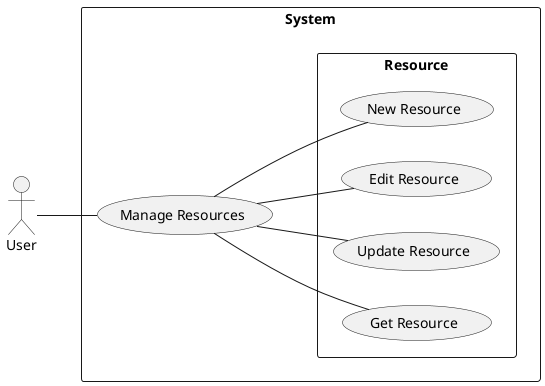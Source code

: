@startuml "Resource Use Cases"
    left to right direction

    actor  "User" as user

    rectangle "System" {
        usecase "Manage Resources" as mg_res

        rectangle "Resource" {
            usecase "New Resource" as new
            usecase "Edit Resource" as edit
            usecase "Update Resource" as update
            usecase "Get Resource" as get

            mg_res -- edit
            mg_res -- new
            mg_res -- update
            mg_res -- get
        }

        user -- mg_res
    }
@enduml